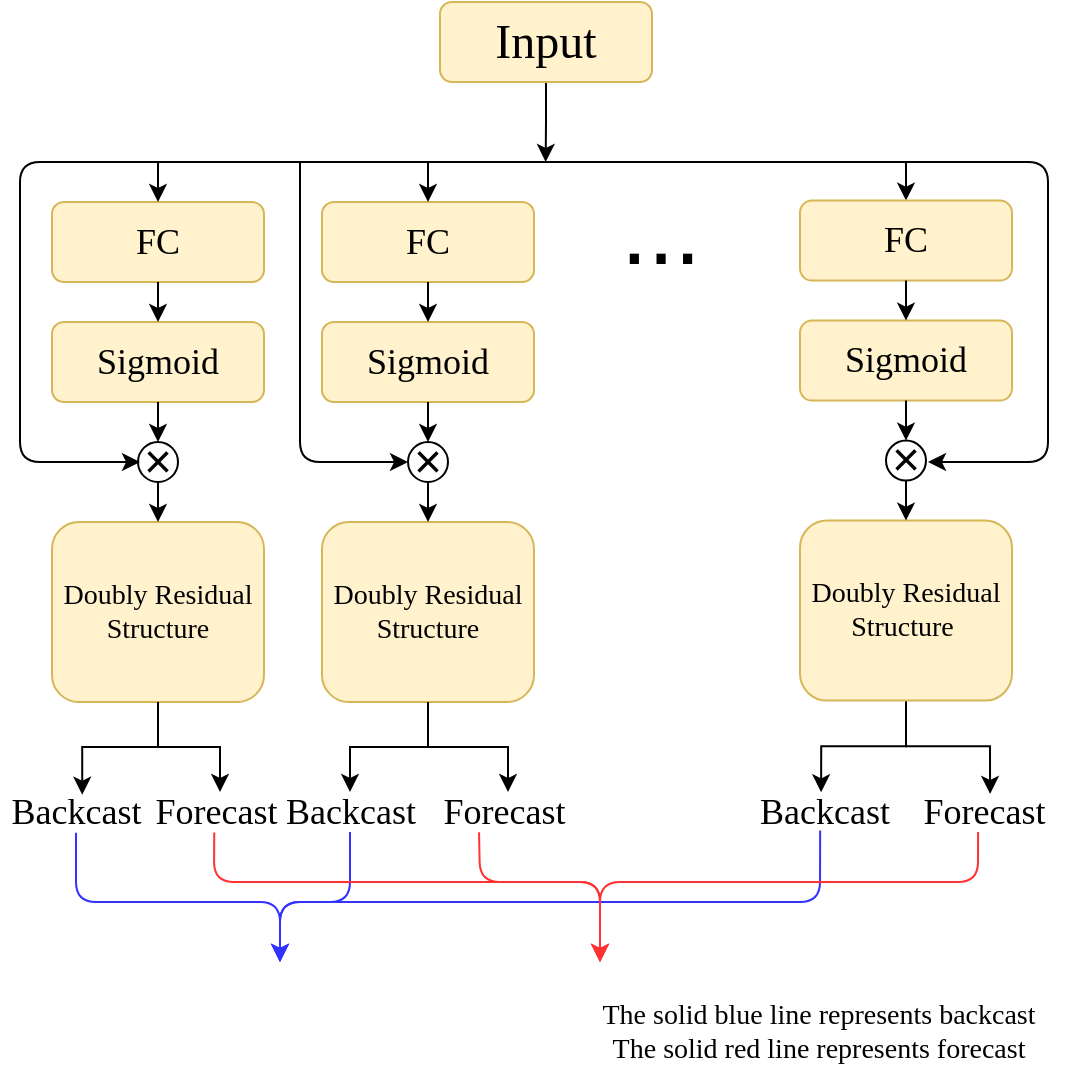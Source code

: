 <mxfile version="14.2.9" type="github">
  <diagram id="3lyuLYBFzt6b4DVkhszL" name="Page-1">
    <mxGraphModel dx="1277" dy="686" grid="1" gridSize="10" guides="1" tooltips="1" connect="1" arrows="1" fold="1" page="1" pageScale="1" pageWidth="827" pageHeight="1169" math="0" shadow="0">
      <root>
        <mxCell id="0" />
        <mxCell id="1" parent="0" />
        <mxCell id="hmUjY6QKmMlUBoakhONz-150" style="edgeStyle=orthogonalEdgeStyle;rounded=0;orthogonalLoop=1;jettySize=auto;html=1;exitX=0.5;exitY=1;exitDx=0;exitDy=0;" parent="1" source="hmUjY6QKmMlUBoakhONz-1" edge="1">
          <mxGeometry relative="1" as="geometry">
            <mxPoint x="472.833" y="210" as="targetPoint" />
          </mxGeometry>
        </mxCell>
        <mxCell id="hmUjY6QKmMlUBoakhONz-1" value="&lt;font style=&quot;font-size: 24px&quot; face=&quot;Times New Roman&quot;&gt;Input&lt;/font&gt;" style="rounded=1;whiteSpace=wrap;html=1;fillColor=#fff2cc;strokeColor=#d6b656;" parent="1" vertex="1">
          <mxGeometry x="420" y="130" width="106" height="40" as="geometry" />
        </mxCell>
        <mxCell id="hmUjY6QKmMlUBoakhONz-22" value="" style="group" parent="1" vertex="1" connectable="0">
          <mxGeometry x="200" y="220" width="132" height="260" as="geometry" />
        </mxCell>
        <mxCell id="hmUjY6QKmMlUBoakhONz-3" value="&lt;font style=&quot;font-size: 18px&quot; face=&quot;Times New Roman&quot;&gt;FC&lt;/font&gt;" style="rounded=1;whiteSpace=wrap;html=1;fillColor=#fff2cc;strokeColor=#d6b656;" parent="hmUjY6QKmMlUBoakhONz-22" vertex="1">
          <mxGeometry x="26" y="10" width="106" height="40" as="geometry" />
        </mxCell>
        <mxCell id="hmUjY6QKmMlUBoakhONz-4" value="&lt;font style=&quot;font-size: 14px&quot; face=&quot;Times New Roman&quot;&gt;Doubly Residual Structure&lt;/font&gt;" style="rounded=1;whiteSpace=wrap;html=1;fillColor=#fff2cc;strokeColor=#d6b656;" parent="hmUjY6QKmMlUBoakhONz-22" vertex="1">
          <mxGeometry x="26" y="170" width="106" height="90" as="geometry" />
        </mxCell>
        <mxCell id="hmUjY6QKmMlUBoakhONz-8" value="&lt;font style=&quot;font-size: 18px&quot; face=&quot;Times New Roman&quot;&gt;Sigmoid&lt;/font&gt;" style="rounded=1;whiteSpace=wrap;html=1;fillColor=#fff2cc;strokeColor=#d6b656;" parent="hmUjY6QKmMlUBoakhONz-22" vertex="1">
          <mxGeometry x="26" y="70" width="106" height="40" as="geometry" />
        </mxCell>
        <mxCell id="hmUjY6QKmMlUBoakhONz-12" style="edgeStyle=orthogonalEdgeStyle;rounded=0;orthogonalLoop=1;jettySize=auto;html=1;exitX=0.5;exitY=1;exitDx=0;exitDy=0;entryX=0.5;entryY=0;entryDx=0;entryDy=0;" parent="hmUjY6QKmMlUBoakhONz-22" source="hmUjY6QKmMlUBoakhONz-3" target="hmUjY6QKmMlUBoakhONz-8" edge="1">
          <mxGeometry relative="1" as="geometry" />
        </mxCell>
        <mxCell id="hmUjY6QKmMlUBoakhONz-20" style="edgeStyle=orthogonalEdgeStyle;rounded=0;orthogonalLoop=1;jettySize=auto;html=1;exitX=0.5;exitY=1;exitDx=0;exitDy=0;" parent="hmUjY6QKmMlUBoakhONz-22" source="hmUjY6QKmMlUBoakhONz-14" edge="1">
          <mxGeometry relative="1" as="geometry">
            <mxPoint x="79" y="170" as="targetPoint" />
          </mxGeometry>
        </mxCell>
        <mxCell id="hmUjY6QKmMlUBoakhONz-14" value="&lt;font style=&quot;font-size: 24px&quot;&gt;×&lt;/font&gt;" style="ellipse;whiteSpace=wrap;html=1;aspect=fixed;" parent="hmUjY6QKmMlUBoakhONz-22" vertex="1">
          <mxGeometry x="69" y="130" width="20" height="20" as="geometry" />
        </mxCell>
        <mxCell id="hmUjY6QKmMlUBoakhONz-19" style="edgeStyle=orthogonalEdgeStyle;rounded=0;orthogonalLoop=1;jettySize=auto;html=1;exitX=0.5;exitY=1;exitDx=0;exitDy=0;entryX=0.5;entryY=0;entryDx=0;entryDy=0;" parent="hmUjY6QKmMlUBoakhONz-22" source="hmUjY6QKmMlUBoakhONz-8" target="hmUjY6QKmMlUBoakhONz-14" edge="1">
          <mxGeometry relative="1" as="geometry" />
        </mxCell>
        <mxCell id="hmUjY6QKmMlUBoakhONz-21" style="edgeStyle=orthogonalEdgeStyle;rounded=0;orthogonalLoop=1;jettySize=auto;html=1;exitX=0.5;exitY=1;exitDx=0;exitDy=0;" parent="hmUjY6QKmMlUBoakhONz-22" source="hmUjY6QKmMlUBoakhONz-4" target="hmUjY6QKmMlUBoakhONz-4" edge="1">
          <mxGeometry relative="1" as="geometry" />
        </mxCell>
        <mxCell id="hmUjY6QKmMlUBoakhONz-51" value="" style="endArrow=classic;html=1;" parent="1" edge="1">
          <mxGeometry width="50" height="50" relative="1" as="geometry">
            <mxPoint x="660" y="210" as="sourcePoint" />
            <mxPoint x="270" y="360" as="targetPoint" />
            <Array as="points">
              <mxPoint x="210" y="210" />
              <mxPoint x="210" y="280" />
              <mxPoint x="210" y="360" />
            </Array>
          </mxGeometry>
        </mxCell>
        <mxCell id="hmUjY6QKmMlUBoakhONz-64" style="edgeStyle=orthogonalEdgeStyle;rounded=0;orthogonalLoop=1;jettySize=auto;html=1;exitX=0.5;exitY=0;exitDx=0;exitDy=0;entryX=0.5;entryY=0;entryDx=0;entryDy=0;" parent="1" target="hmUjY6QKmMlUBoakhONz-52" edge="1">
          <mxGeometry relative="1" as="geometry">
            <mxPoint x="653" y="210" as="sourcePoint" />
          </mxGeometry>
        </mxCell>
        <mxCell id="hmUjY6QKmMlUBoakhONz-52" value="&lt;font style=&quot;font-size: 18px&quot; face=&quot;Times New Roman&quot;&gt;FC&lt;/font&gt;" style="rounded=1;whiteSpace=wrap;html=1;fillColor=#fff2cc;strokeColor=#d6b656;" parent="1" vertex="1">
          <mxGeometry x="600" y="229.31" width="106" height="40" as="geometry" />
        </mxCell>
        <mxCell id="hmUjY6QKmMlUBoakhONz-121" style="edgeStyle=orthogonalEdgeStyle;rounded=0;orthogonalLoop=1;jettySize=auto;html=1;entryX=0.482;entryY=0.007;entryDx=0;entryDy=0;entryPerimeter=0;" parent="1" source="hmUjY6QKmMlUBoakhONz-53" target="hmUjY6QKmMlUBoakhONz-116" edge="1">
          <mxGeometry relative="1" as="geometry" />
        </mxCell>
        <mxCell id="hmUjY6QKmMlUBoakhONz-123" style="edgeStyle=orthogonalEdgeStyle;rounded=0;orthogonalLoop=1;jettySize=auto;html=1;exitX=0.5;exitY=1;exitDx=0;exitDy=0;entryX=0.513;entryY=0.047;entryDx=0;entryDy=0;entryPerimeter=0;" parent="1" source="hmUjY6QKmMlUBoakhONz-53" target="hmUjY6QKmMlUBoakhONz-118" edge="1">
          <mxGeometry relative="1" as="geometry" />
        </mxCell>
        <mxCell id="hmUjY6QKmMlUBoakhONz-53" value="&lt;font style=&quot;font-size: 14px&quot; face=&quot;Times New Roman&quot;&gt;Doubly Residual Structure&amp;nbsp;&lt;/font&gt;" style="rounded=1;whiteSpace=wrap;html=1;fillColor=#fff2cc;strokeColor=#d6b656;" parent="1" vertex="1">
          <mxGeometry x="600" y="389.31" width="106" height="90" as="geometry" />
        </mxCell>
        <mxCell id="hmUjY6QKmMlUBoakhONz-54" value="&lt;font style=&quot;font-size: 18px&quot; face=&quot;Times New Roman&quot;&gt;Sigmoid&lt;/font&gt;" style="rounded=1;whiteSpace=wrap;html=1;fillColor=#fff2cc;strokeColor=#d6b656;" parent="1" vertex="1">
          <mxGeometry x="600" y="289.31" width="106" height="40" as="geometry" />
        </mxCell>
        <mxCell id="hmUjY6QKmMlUBoakhONz-55" style="edgeStyle=orthogonalEdgeStyle;rounded=0;orthogonalLoop=1;jettySize=auto;html=1;exitX=0.5;exitY=1;exitDx=0;exitDy=0;entryX=0.5;entryY=0;entryDx=0;entryDy=0;" parent="1" source="hmUjY6QKmMlUBoakhONz-52" target="hmUjY6QKmMlUBoakhONz-54" edge="1">
          <mxGeometry relative="1" as="geometry" />
        </mxCell>
        <mxCell id="hmUjY6QKmMlUBoakhONz-56" style="edgeStyle=orthogonalEdgeStyle;rounded=0;orthogonalLoop=1;jettySize=auto;html=1;exitX=0.5;exitY=1;exitDx=0;exitDy=0;" parent="1" source="hmUjY6QKmMlUBoakhONz-57" edge="1">
          <mxGeometry relative="1" as="geometry">
            <mxPoint x="653" y="389.31" as="targetPoint" />
          </mxGeometry>
        </mxCell>
        <mxCell id="hmUjY6QKmMlUBoakhONz-57" value="&lt;font style=&quot;font-size: 24px&quot;&gt;×&lt;/font&gt;" style="ellipse;whiteSpace=wrap;html=1;aspect=fixed;" parent="1" vertex="1">
          <mxGeometry x="643" y="349.31" width="20" height="20" as="geometry" />
        </mxCell>
        <mxCell id="hmUjY6QKmMlUBoakhONz-58" style="edgeStyle=orthogonalEdgeStyle;rounded=0;orthogonalLoop=1;jettySize=auto;html=1;exitX=0.5;exitY=1;exitDx=0;exitDy=0;entryX=0.5;entryY=0;entryDx=0;entryDy=0;" parent="1" source="hmUjY6QKmMlUBoakhONz-54" target="hmUjY6QKmMlUBoakhONz-57" edge="1">
          <mxGeometry relative="1" as="geometry" />
        </mxCell>
        <mxCell id="hmUjY6QKmMlUBoakhONz-59" style="edgeStyle=orthogonalEdgeStyle;rounded=0;orthogonalLoop=1;jettySize=auto;html=1;exitX=0.5;exitY=1;exitDx=0;exitDy=0;" parent="1" source="hmUjY6QKmMlUBoakhONz-53" target="hmUjY6QKmMlUBoakhONz-53" edge="1">
          <mxGeometry relative="1" as="geometry" />
        </mxCell>
        <mxCell id="hmUjY6QKmMlUBoakhONz-60" value="" style="endArrow=classic;html=1;" parent="1" edge="1">
          <mxGeometry width="50" height="50" relative="1" as="geometry">
            <mxPoint x="654" y="210" as="sourcePoint" />
            <mxPoint x="664" y="360" as="targetPoint" />
            <Array as="points">
              <mxPoint x="724" y="210" />
              <mxPoint x="724" y="281" />
              <mxPoint x="724" y="360" />
            </Array>
          </mxGeometry>
        </mxCell>
        <mxCell id="hmUjY6QKmMlUBoakhONz-63" style="edgeStyle=orthogonalEdgeStyle;rounded=0;orthogonalLoop=1;jettySize=auto;html=1;exitX=0.5;exitY=0;exitDx=0;exitDy=0;entryX=0.5;entryY=0;entryDx=0;entryDy=0;" parent="1" target="hmUjY6QKmMlUBoakhONz-3" edge="1">
          <mxGeometry relative="1" as="geometry">
            <mxPoint x="279" y="210" as="sourcePoint" />
          </mxGeometry>
        </mxCell>
        <mxCell id="hmUjY6QKmMlUBoakhONz-68" value="&lt;font style=&quot;font-size: 18px&quot; face=&quot;Times New Roman&quot;&gt;Backcast&amp;nbsp;&lt;/font&gt;" style="text;html=1;align=center;verticalAlign=middle;resizable=0;points=[];autosize=1;" parent="1" vertex="1">
          <mxGeometry x="200" y="525" width="80" height="20" as="geometry" />
        </mxCell>
        <mxCell id="hmUjY6QKmMlUBoakhONz-73" value="" style="group" parent="1" vertex="1" connectable="0">
          <mxGeometry x="335" y="220" width="132" height="260" as="geometry" />
        </mxCell>
        <mxCell id="hmUjY6QKmMlUBoakhONz-74" value="&lt;font style=&quot;font-size: 18px&quot; face=&quot;Times New Roman&quot;&gt;FC&lt;/font&gt;" style="rounded=1;whiteSpace=wrap;html=1;fillColor=#fff2cc;strokeColor=#d6b656;" parent="hmUjY6QKmMlUBoakhONz-73" vertex="1">
          <mxGeometry x="26" y="10" width="106" height="40" as="geometry" />
        </mxCell>
        <mxCell id="hmUjY6QKmMlUBoakhONz-75" value="&lt;font style=&quot;font-size: 14px&quot; face=&quot;Times New Roman&quot;&gt;Doubly Residual Structure&lt;/font&gt;" style="rounded=1;whiteSpace=wrap;html=1;fillColor=#fff2cc;strokeColor=#d6b656;" parent="hmUjY6QKmMlUBoakhONz-73" vertex="1">
          <mxGeometry x="26" y="170" width="106" height="90" as="geometry" />
        </mxCell>
        <mxCell id="hmUjY6QKmMlUBoakhONz-76" value="&lt;font style=&quot;font-size: 18px&quot; face=&quot;Times New Roman&quot;&gt;Sigmoid&lt;/font&gt;" style="rounded=1;whiteSpace=wrap;html=1;fillColor=#fff2cc;strokeColor=#d6b656;" parent="hmUjY6QKmMlUBoakhONz-73" vertex="1">
          <mxGeometry x="26" y="70" width="106" height="40" as="geometry" />
        </mxCell>
        <mxCell id="hmUjY6QKmMlUBoakhONz-77" style="edgeStyle=orthogonalEdgeStyle;rounded=0;orthogonalLoop=1;jettySize=auto;html=1;exitX=0.5;exitY=1;exitDx=0;exitDy=0;entryX=0.5;entryY=0;entryDx=0;entryDy=0;" parent="hmUjY6QKmMlUBoakhONz-73" source="hmUjY6QKmMlUBoakhONz-74" target="hmUjY6QKmMlUBoakhONz-76" edge="1">
          <mxGeometry relative="1" as="geometry" />
        </mxCell>
        <mxCell id="hmUjY6QKmMlUBoakhONz-78" style="edgeStyle=orthogonalEdgeStyle;rounded=0;orthogonalLoop=1;jettySize=auto;html=1;exitX=0.5;exitY=1;exitDx=0;exitDy=0;" parent="hmUjY6QKmMlUBoakhONz-73" source="hmUjY6QKmMlUBoakhONz-79" edge="1">
          <mxGeometry relative="1" as="geometry">
            <mxPoint x="79" y="170" as="targetPoint" />
          </mxGeometry>
        </mxCell>
        <mxCell id="hmUjY6QKmMlUBoakhONz-79" value="&lt;font style=&quot;font-size: 24px&quot;&gt;×&lt;/font&gt;" style="ellipse;whiteSpace=wrap;html=1;aspect=fixed;" parent="hmUjY6QKmMlUBoakhONz-73" vertex="1">
          <mxGeometry x="69" y="130" width="20" height="20" as="geometry" />
        </mxCell>
        <mxCell id="hmUjY6QKmMlUBoakhONz-80" style="edgeStyle=orthogonalEdgeStyle;rounded=0;orthogonalLoop=1;jettySize=auto;html=1;exitX=0.5;exitY=1;exitDx=0;exitDy=0;entryX=0.5;entryY=0;entryDx=0;entryDy=0;" parent="hmUjY6QKmMlUBoakhONz-73" source="hmUjY6QKmMlUBoakhONz-76" target="hmUjY6QKmMlUBoakhONz-79" edge="1">
          <mxGeometry relative="1" as="geometry" />
        </mxCell>
        <mxCell id="hmUjY6QKmMlUBoakhONz-81" style="edgeStyle=orthogonalEdgeStyle;rounded=0;orthogonalLoop=1;jettySize=auto;html=1;exitX=0.5;exitY=1;exitDx=0;exitDy=0;" parent="hmUjY6QKmMlUBoakhONz-73" source="hmUjY6QKmMlUBoakhONz-75" target="hmUjY6QKmMlUBoakhONz-75" edge="1">
          <mxGeometry relative="1" as="geometry" />
        </mxCell>
        <mxCell id="hmUjY6QKmMlUBoakhONz-82" style="edgeStyle=orthogonalEdgeStyle;rounded=0;orthogonalLoop=1;jettySize=auto;html=1;exitX=0.5;exitY=0;exitDx=0;exitDy=0;entryX=0.5;entryY=0;entryDx=0;entryDy=0;" parent="1" target="hmUjY6QKmMlUBoakhONz-74" edge="1">
          <mxGeometry relative="1" as="geometry">
            <mxPoint x="419" y="210" as="sourcePoint" />
          </mxGeometry>
        </mxCell>
        <mxCell id="hmUjY6QKmMlUBoakhONz-84" value="&lt;font style=&quot;font-size: 18px&quot; face=&quot;Times New Roman&quot;&gt;Backcast&lt;/font&gt;" style="text;html=1;align=center;verticalAlign=middle;resizable=0;points=[];autosize=1;" parent="1" vertex="1">
          <mxGeometry x="335" y="525" width="80" height="20" as="geometry" />
        </mxCell>
        <mxCell id="hmUjY6QKmMlUBoakhONz-85" value="" style="endArrow=classic;html=1;entryX=0;entryY=0.5;entryDx=0;entryDy=0;" parent="1" target="hmUjY6QKmMlUBoakhONz-79" edge="1">
          <mxGeometry width="50" height="50" relative="1" as="geometry">
            <mxPoint x="350" y="210" as="sourcePoint" />
            <mxPoint x="480" y="220" as="targetPoint" />
            <Array as="points">
              <mxPoint x="350" y="360" />
            </Array>
          </mxGeometry>
        </mxCell>
        <mxCell id="hmUjY6QKmMlUBoakhONz-92" style="edgeStyle=orthogonalEdgeStyle;rounded=0;orthogonalLoop=1;jettySize=auto;html=1;exitX=0.5;exitY=1;exitDx=0;exitDy=0;" parent="1" source="hmUjY6QKmMlUBoakhONz-75" target="hmUjY6QKmMlUBoakhONz-84" edge="1">
          <mxGeometry relative="1" as="geometry" />
        </mxCell>
        <mxCell id="hmUjY6QKmMlUBoakhONz-101" value="&lt;font style=&quot;font-size: 18px&quot; face=&quot;Times New Roman&quot;&gt;Forecast&amp;nbsp;&lt;/font&gt;" style="text;html=1;align=center;verticalAlign=middle;resizable=0;points=[];autosize=1;" parent="1" vertex="1">
          <mxGeometry x="414" y="525" width="80" height="20" as="geometry" />
        </mxCell>
        <mxCell id="hmUjY6QKmMlUBoakhONz-102" style="edgeStyle=orthogonalEdgeStyle;rounded=0;orthogonalLoop=1;jettySize=auto;html=1;exitX=0.5;exitY=1;exitDx=0;exitDy=0;" parent="1" source="hmUjY6QKmMlUBoakhONz-75" target="hmUjY6QKmMlUBoakhONz-101" edge="1">
          <mxGeometry relative="1" as="geometry" />
        </mxCell>
        <mxCell id="hmUjY6QKmMlUBoakhONz-115" style="edgeStyle=orthogonalEdgeStyle;rounded=0;orthogonalLoop=1;jettySize=auto;html=1;exitX=0.5;exitY=1;exitDx=0;exitDy=0;" parent="1" edge="1">
          <mxGeometry relative="1" as="geometry">
            <mxPoint x="654" y="495" as="sourcePoint" />
            <mxPoint x="654" y="495" as="targetPoint" />
          </mxGeometry>
        </mxCell>
        <mxCell id="hmUjY6QKmMlUBoakhONz-116" value="&lt;font style=&quot;font-size: 18px&quot; face=&quot;Times New Roman&quot;&gt;Backcast&lt;/font&gt;" style="text;html=1;align=center;verticalAlign=middle;resizable=0;points=[];autosize=1;" parent="1" vertex="1">
          <mxGeometry x="572" y="525" width="80" height="20" as="geometry" />
        </mxCell>
        <mxCell id="hmUjY6QKmMlUBoakhONz-118" value="&lt;font style=&quot;font-size: 18px&quot; face=&quot;Times New Roman&quot;&gt;Forecast&amp;nbsp;&lt;/font&gt;" style="text;html=1;align=center;verticalAlign=middle;resizable=0;points=[];autosize=1;" parent="1" vertex="1">
          <mxGeometry x="654" y="525" width="80" height="20" as="geometry" />
        </mxCell>
        <mxCell id="hmUjY6QKmMlUBoakhONz-129" value="&lt;font style=&quot;font-size: 18px&quot; face=&quot;Times New Roman&quot;&gt;Forecast&amp;nbsp;&lt;/font&gt;" style="text;html=1;align=center;verticalAlign=middle;resizable=0;points=[];autosize=1;" parent="1" vertex="1">
          <mxGeometry x="270" y="525" width="80" height="20" as="geometry" />
        </mxCell>
        <mxCell id="hmUjY6QKmMlUBoakhONz-130" style="edgeStyle=orthogonalEdgeStyle;rounded=0;orthogonalLoop=1;jettySize=auto;html=1;exitX=0.5;exitY=1;exitDx=0;exitDy=0;entryX=0.514;entryY=0.067;entryDx=0;entryDy=0;entryPerimeter=0;" parent="1" source="hmUjY6QKmMlUBoakhONz-4" target="hmUjY6QKmMlUBoakhONz-68" edge="1">
          <mxGeometry relative="1" as="geometry" />
        </mxCell>
        <mxCell id="hmUjY6QKmMlUBoakhONz-131" style="edgeStyle=orthogonalEdgeStyle;rounded=0;orthogonalLoop=1;jettySize=auto;html=1;exitX=0.5;exitY=1;exitDx=0;exitDy=0;" parent="1" source="hmUjY6QKmMlUBoakhONz-4" target="hmUjY6QKmMlUBoakhONz-129" edge="1">
          <mxGeometry relative="1" as="geometry" />
        </mxCell>
        <mxCell id="hmUjY6QKmMlUBoakhONz-144" value="" style="endArrow=classic;html=1;exitX=0.475;exitY=1.021;exitDx=0;exitDy=0;exitPerimeter=0;strokeColor=#3333FF;" parent="1" source="hmUjY6QKmMlUBoakhONz-68" edge="1">
          <mxGeometry width="50" height="50" relative="1" as="geometry">
            <mxPoint x="410" y="590" as="sourcePoint" />
            <mxPoint x="340" y="610" as="targetPoint" />
            <Array as="points">
              <mxPoint x="238" y="580" />
              <mxPoint x="340" y="580" />
            </Array>
          </mxGeometry>
        </mxCell>
        <mxCell id="hmUjY6QKmMlUBoakhONz-145" value="" style="endArrow=classic;html=1;strokeColor=#3333FF;" parent="1" source="hmUjY6QKmMlUBoakhONz-84" edge="1">
          <mxGeometry width="50" height="50" relative="1" as="geometry">
            <mxPoint x="410" y="590" as="sourcePoint" />
            <mxPoint x="340" y="610" as="targetPoint" />
            <Array as="points">
              <mxPoint x="375" y="580" />
              <mxPoint x="340" y="580" />
            </Array>
          </mxGeometry>
        </mxCell>
        <mxCell id="hmUjY6QKmMlUBoakhONz-146" value="" style="endArrow=classic;html=1;exitX=0.476;exitY=0.96;exitDx=0;exitDy=0;exitPerimeter=0;strokeColor=#3333FF;" parent="1" source="hmUjY6QKmMlUBoakhONz-116" edge="1">
          <mxGeometry width="50" height="50" relative="1" as="geometry">
            <mxPoint x="610" y="550" as="sourcePoint" />
            <mxPoint x="340" y="610" as="targetPoint" />
            <Array as="points">
              <mxPoint x="610" y="580" />
              <mxPoint x="340" y="580" />
            </Array>
          </mxGeometry>
        </mxCell>
        <mxCell id="hmUjY6QKmMlUBoakhONz-147" value="" style="endArrow=classic;html=1;exitX=0.464;exitY=1.01;exitDx=0;exitDy=0;exitPerimeter=0;strokeColor=#FF3333;" parent="1" source="hmUjY6QKmMlUBoakhONz-129" edge="1">
          <mxGeometry width="50" height="50" relative="1" as="geometry">
            <mxPoint x="300" y="570" as="sourcePoint" />
            <mxPoint x="500" y="610" as="targetPoint" />
            <Array as="points">
              <mxPoint x="307" y="570" />
              <mxPoint x="500" y="570" />
            </Array>
          </mxGeometry>
        </mxCell>
        <mxCell id="hmUjY6QKmMlUBoakhONz-148" value="" style="endArrow=classic;html=1;exitX=0.319;exitY=1.006;exitDx=0;exitDy=0;exitPerimeter=0;strokeColor=#FF3333;" parent="1" source="hmUjY6QKmMlUBoakhONz-101" edge="1">
          <mxGeometry width="50" height="50" relative="1" as="geometry">
            <mxPoint x="410" y="510" as="sourcePoint" />
            <mxPoint x="500" y="610" as="targetPoint" />
            <Array as="points">
              <mxPoint x="440" y="570" />
              <mxPoint x="500" y="570" />
            </Array>
          </mxGeometry>
        </mxCell>
        <mxCell id="hmUjY6QKmMlUBoakhONz-149" value="" style="endArrow=classic;html=1;exitX=0.438;exitY=1;exitDx=0;exitDy=0;exitPerimeter=0;strokeColor=#FF3333;" parent="1" source="hmUjY6QKmMlUBoakhONz-118" edge="1">
          <mxGeometry width="50" height="50" relative="1" as="geometry">
            <mxPoint x="490" y="550" as="sourcePoint" />
            <mxPoint x="500" y="610" as="targetPoint" />
            <Array as="points">
              <mxPoint x="689" y="570" />
              <mxPoint x="500" y="570" />
            </Array>
          </mxGeometry>
        </mxCell>
        <mxCell id="hmUjY6QKmMlUBoakhONz-151" value="&lt;font style=&quot;font-size: 14px&quot; face=&quot;Times New Roman&quot;&gt;The solid blue line represents backcast&lt;br&gt;The solid red line represents forecast&lt;/font&gt;" style="text;html=1;align=center;verticalAlign=middle;resizable=0;points=[];autosize=1;" parent="1" vertex="1">
          <mxGeometry x="484" y="630" width="250" height="30" as="geometry" />
        </mxCell>
        <mxCell id="Oaynz13_a7nm883fY-r6-1" value="&lt;font style=&quot;font-size: 48px&quot;&gt;...&lt;/font&gt;" style="text;html=1;align=center;verticalAlign=middle;resizable=0;points=[];autosize=1;" vertex="1" parent="1">
          <mxGeometry x="500" y="229.31" width="60" height="30" as="geometry" />
        </mxCell>
      </root>
    </mxGraphModel>
  </diagram>
</mxfile>

